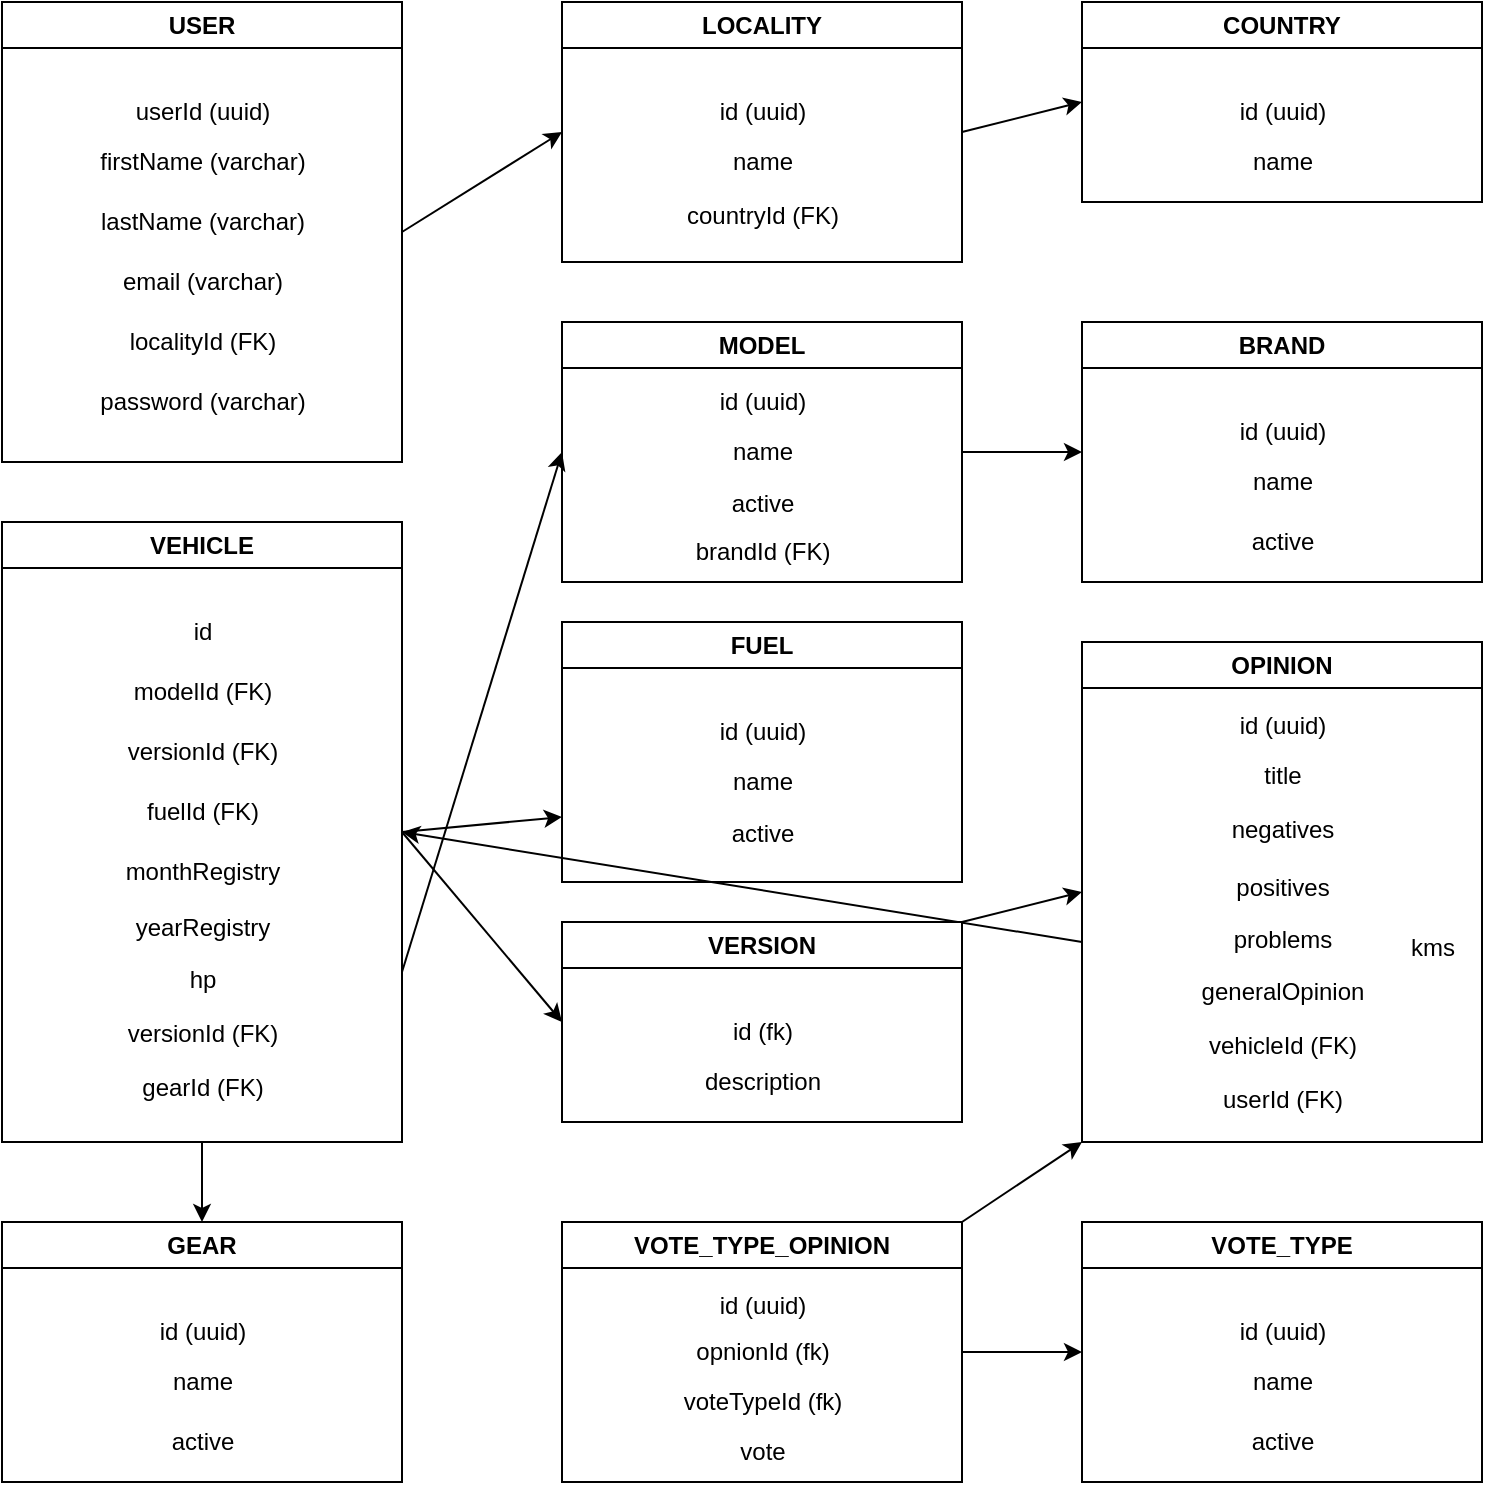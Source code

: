 <mxfile>
    <diagram id="L2iWvlBcFiVjpoBjf2YR" name="Page-1">
        <mxGraphModel dx="1334" dy="373" grid="1" gridSize="10" guides="1" tooltips="1" connect="1" arrows="1" fold="1" page="1" pageScale="1" pageWidth="850" pageHeight="1100" math="0" shadow="0">
            <root>
                <mxCell id="0"/>
                <mxCell id="1" parent="0"/>
                <mxCell id="112" style="edgeStyle=none;html=1;exitX=1;exitY=0.5;exitDx=0;exitDy=0;entryX=0;entryY=0.5;entryDx=0;entryDy=0;" edge="1" parent="1" source="12" target="81">
                    <mxGeometry relative="1" as="geometry"/>
                </mxCell>
                <mxCell id="113" style="edgeStyle=none;html=1;exitX=0.5;exitY=1;exitDx=0;exitDy=0;" edge="1" parent="1" source="12" target="104">
                    <mxGeometry relative="1" as="geometry"/>
                </mxCell>
                <mxCell id="12" value="VEHICLE" style="swimlane;whiteSpace=wrap;html=1;" parent="1" vertex="1">
                    <mxGeometry x="10" y="290" width="200" height="310" as="geometry"/>
                </mxCell>
                <mxCell id="14" value="id" style="text;html=1;align=center;verticalAlign=middle;resizable=0;points=[];autosize=1;strokeColor=none;fillColor=none;" parent="12" vertex="1">
                    <mxGeometry x="85" y="40" width="30" height="30" as="geometry"/>
                </mxCell>
                <mxCell id="20" value="monthRegistry" style="text;html=1;align=center;verticalAlign=middle;resizable=0;points=[];autosize=1;strokeColor=none;fillColor=none;" parent="12" vertex="1">
                    <mxGeometry x="50" y="160" width="100" height="30" as="geometry"/>
                </mxCell>
                <mxCell id="21" value="modelId (FK)" style="text;html=1;align=center;verticalAlign=middle;resizable=0;points=[];autosize=1;strokeColor=none;fillColor=none;" parent="12" vertex="1">
                    <mxGeometry x="55" y="70" width="90" height="30" as="geometry"/>
                </mxCell>
                <mxCell id="18" value="versionId (FK)" style="text;html=1;align=center;verticalAlign=middle;resizable=0;points=[];autosize=1;strokeColor=none;fillColor=none;" parent="12" vertex="1">
                    <mxGeometry x="50" y="100" width="100" height="30" as="geometry"/>
                </mxCell>
                <mxCell id="19" value="fuelId (FK)" style="text;html=1;align=center;verticalAlign=middle;resizable=0;points=[];autosize=1;strokeColor=none;fillColor=none;" parent="12" vertex="1">
                    <mxGeometry x="60" y="130" width="80" height="30" as="geometry"/>
                </mxCell>
                <mxCell id="53" value="yearRegistry" style="text;html=1;align=center;verticalAlign=middle;resizable=0;points=[];autosize=1;strokeColor=none;fillColor=none;" parent="12" vertex="1">
                    <mxGeometry x="55" y="188" width="90" height="30" as="geometry"/>
                </mxCell>
                <mxCell id="72" value="hp" style="text;html=1;align=center;verticalAlign=middle;resizable=0;points=[];autosize=1;strokeColor=none;fillColor=none;" parent="12" vertex="1">
                    <mxGeometry x="80" y="214" width="40" height="30" as="geometry"/>
                </mxCell>
                <mxCell id="108" value="versionId (FK)" style="text;html=1;align=center;verticalAlign=middle;resizable=0;points=[];autosize=1;strokeColor=none;fillColor=none;" parent="12" vertex="1">
                    <mxGeometry x="50" y="241" width="100" height="30" as="geometry"/>
                </mxCell>
                <mxCell id="109" value="gearId (FK)" style="text;html=1;align=center;verticalAlign=middle;resizable=0;points=[];autosize=1;strokeColor=none;fillColor=none;" parent="12" vertex="1">
                    <mxGeometry x="60" y="268" width="80" height="30" as="geometry"/>
                </mxCell>
                <mxCell id="114" style="edgeStyle=none;html=1;exitX=1;exitY=0.5;exitDx=0;exitDy=0;entryX=0;entryY=0.5;entryDx=0;entryDy=0;" edge="1" parent="1" source="22" target="33">
                    <mxGeometry relative="1" as="geometry"/>
                </mxCell>
                <mxCell id="22" value="LOCALITY" style="swimlane;whiteSpace=wrap;html=1;" parent="1" vertex="1">
                    <mxGeometry x="290" y="30" width="200" height="130" as="geometry"/>
                </mxCell>
                <mxCell id="23" value="id (uuid)" style="text;html=1;align=center;verticalAlign=middle;resizable=0;points=[];autosize=1;strokeColor=none;fillColor=none;" parent="22" vertex="1">
                    <mxGeometry x="65" y="40" width="70" height="30" as="geometry"/>
                </mxCell>
                <mxCell id="25" value="name" style="text;html=1;align=center;verticalAlign=middle;resizable=0;points=[];autosize=1;strokeColor=none;fillColor=none;" parent="22" vertex="1">
                    <mxGeometry x="75" y="65" width="50" height="30" as="geometry"/>
                </mxCell>
                <mxCell id="26" value="countryId (FK)" style="text;html=1;align=center;verticalAlign=middle;resizable=0;points=[];autosize=1;strokeColor=none;fillColor=none;" parent="22" vertex="1">
                    <mxGeometry x="50" y="92" width="100" height="30" as="geometry"/>
                </mxCell>
                <mxCell id="32" style="edgeStyle=none;html=1;exitX=1;exitY=0.5;exitDx=0;exitDy=0;entryX=0;entryY=0.5;entryDx=0;entryDy=0;" parent="1" source="46" target="22" edge="1">
                    <mxGeometry relative="1" as="geometry">
                        <mxPoint x="290" y="200" as="targetPoint"/>
                    </mxGeometry>
                </mxCell>
                <mxCell id="33" value="COUNTRY" style="swimlane;whiteSpace=wrap;html=1;" parent="1" vertex="1">
                    <mxGeometry x="550" y="30" width="200" height="100" as="geometry"/>
                </mxCell>
                <mxCell id="34" value="id (uuid)" style="text;html=1;align=center;verticalAlign=middle;resizable=0;points=[];autosize=1;strokeColor=none;fillColor=none;" parent="33" vertex="1">
                    <mxGeometry x="65" y="40" width="70" height="30" as="geometry"/>
                </mxCell>
                <mxCell id="35" value="name" style="text;html=1;align=center;verticalAlign=middle;resizable=0;points=[];autosize=1;strokeColor=none;fillColor=none;" parent="33" vertex="1">
                    <mxGeometry x="75" y="65" width="50" height="30" as="geometry"/>
                </mxCell>
                <mxCell id="46" value="USER" style="swimlane;whiteSpace=wrap;html=1;" parent="1" vertex="1">
                    <mxGeometry x="10" y="30" width="200" height="230" as="geometry"/>
                </mxCell>
                <mxCell id="47" value="userId (uuid)" style="text;html=1;align=center;verticalAlign=middle;resizable=0;points=[];autosize=1;strokeColor=none;fillColor=none;" parent="46" vertex="1">
                    <mxGeometry x="55" y="40" width="90" height="30" as="geometry"/>
                </mxCell>
                <mxCell id="48" value="password (varchar)" style="text;html=1;align=center;verticalAlign=middle;resizable=0;points=[];autosize=1;strokeColor=none;fillColor=none;" parent="46" vertex="1">
                    <mxGeometry x="35" y="185" width="130" height="30" as="geometry"/>
                </mxCell>
                <mxCell id="49" value="firstName (varchar)" style="text;html=1;align=center;verticalAlign=middle;resizable=0;points=[];autosize=1;strokeColor=none;fillColor=none;" parent="46" vertex="1">
                    <mxGeometry x="35" y="65" width="130" height="30" as="geometry"/>
                </mxCell>
                <mxCell id="50" value="lastName (varchar)" style="text;html=1;align=center;verticalAlign=middle;resizable=0;points=[];autosize=1;strokeColor=none;fillColor=none;" parent="46" vertex="1">
                    <mxGeometry x="35" y="95" width="130" height="30" as="geometry"/>
                </mxCell>
                <mxCell id="51" value="email (varchar)" style="text;html=1;align=center;verticalAlign=middle;resizable=0;points=[];autosize=1;strokeColor=none;fillColor=none;" parent="46" vertex="1">
                    <mxGeometry x="50" y="125" width="100" height="30" as="geometry"/>
                </mxCell>
                <mxCell id="52" value="localityId (FK)" style="text;html=1;align=center;verticalAlign=middle;resizable=0;points=[];autosize=1;strokeColor=none;fillColor=none;" parent="46" vertex="1">
                    <mxGeometry x="50" y="155" width="100" height="30" as="geometry"/>
                </mxCell>
                <mxCell id="56" value="BRAND" style="swimlane;whiteSpace=wrap;html=1;" parent="1" vertex="1">
                    <mxGeometry x="550" y="190" width="200" height="130" as="geometry"/>
                </mxCell>
                <mxCell id="57" value="id (uuid)" style="text;html=1;align=center;verticalAlign=middle;resizable=0;points=[];autosize=1;strokeColor=none;fillColor=none;" parent="56" vertex="1">
                    <mxGeometry x="65" y="40" width="70" height="30" as="geometry"/>
                </mxCell>
                <mxCell id="58" value="name" style="text;html=1;align=center;verticalAlign=middle;resizable=0;points=[];autosize=1;strokeColor=none;fillColor=none;" parent="56" vertex="1">
                    <mxGeometry x="75" y="65" width="50" height="30" as="geometry"/>
                </mxCell>
                <mxCell id="59" value="active" style="text;html=1;align=center;verticalAlign=middle;resizable=0;points=[];autosize=1;strokeColor=none;fillColor=none;" parent="56" vertex="1">
                    <mxGeometry x="75" y="95" width="50" height="30" as="geometry"/>
                </mxCell>
                <mxCell id="115" style="edgeStyle=none;html=1;exitX=1;exitY=0.5;exitDx=0;exitDy=0;entryX=0;entryY=0.5;entryDx=0;entryDy=0;" edge="1" parent="1" source="61" target="56">
                    <mxGeometry relative="1" as="geometry"/>
                </mxCell>
                <mxCell id="61" value="MODEL" style="swimlane;whiteSpace=wrap;html=1;" parent="1" vertex="1">
                    <mxGeometry x="290" y="190" width="200" height="130" as="geometry"/>
                </mxCell>
                <mxCell id="62" value="id (uuid)" style="text;html=1;align=center;verticalAlign=middle;resizable=0;points=[];autosize=1;strokeColor=none;fillColor=none;" parent="61" vertex="1">
                    <mxGeometry x="65" y="25" width="70" height="30" as="geometry"/>
                </mxCell>
                <mxCell id="63" value="name" style="text;html=1;align=center;verticalAlign=middle;resizable=0;points=[];autosize=1;strokeColor=none;fillColor=none;" parent="61" vertex="1">
                    <mxGeometry x="75" y="50" width="50" height="30" as="geometry"/>
                </mxCell>
                <mxCell id="64" value="active" style="text;html=1;align=center;verticalAlign=middle;resizable=0;points=[];autosize=1;strokeColor=none;fillColor=none;" parent="61" vertex="1">
                    <mxGeometry x="75" y="76" width="50" height="30" as="geometry"/>
                </mxCell>
                <mxCell id="99" value="brandId (FK)" style="text;html=1;align=center;verticalAlign=middle;resizable=0;points=[];autosize=1;strokeColor=none;fillColor=none;" parent="61" vertex="1">
                    <mxGeometry x="55" y="100" width="90" height="30" as="geometry"/>
                </mxCell>
                <mxCell id="65" style="edgeStyle=none;html=1;entryX=0;entryY=0.5;entryDx=0;entryDy=0;" parent="1" target="61" edge="1">
                    <mxGeometry relative="1" as="geometry">
                        <mxPoint x="210" y="515" as="sourcePoint"/>
                    </mxGeometry>
                </mxCell>
                <mxCell id="66" value="FUEL" style="swimlane;whiteSpace=wrap;html=1;" parent="1" vertex="1">
                    <mxGeometry x="290" y="340" width="200" height="130" as="geometry"/>
                </mxCell>
                <mxCell id="67" value="id (uuid)" style="text;html=1;align=center;verticalAlign=middle;resizable=0;points=[];autosize=1;strokeColor=none;fillColor=none;" parent="66" vertex="1">
                    <mxGeometry x="65" y="40" width="70" height="30" as="geometry"/>
                </mxCell>
                <mxCell id="68" value="name" style="text;html=1;align=center;verticalAlign=middle;resizable=0;points=[];autosize=1;strokeColor=none;fillColor=none;" parent="66" vertex="1">
                    <mxGeometry x="75" y="65" width="50" height="30" as="geometry"/>
                </mxCell>
                <mxCell id="69" value="active" style="text;html=1;align=center;verticalAlign=middle;resizable=0;points=[];autosize=1;strokeColor=none;fillColor=none;" parent="66" vertex="1">
                    <mxGeometry x="75" y="91" width="50" height="30" as="geometry"/>
                </mxCell>
                <mxCell id="70" style="edgeStyle=none;html=1;entryX=0;entryY=0.75;entryDx=0;entryDy=0;exitX=1;exitY=0.5;exitDx=0;exitDy=0;" parent="1" source="12" target="66" edge="1">
                    <mxGeometry relative="1" as="geometry"/>
                </mxCell>
                <mxCell id="102" style="edgeStyle=none;html=1;entryX=1;entryY=0.5;entryDx=0;entryDy=0;" parent="1" target="12" edge="1">
                    <mxGeometry relative="1" as="geometry">
                        <mxPoint x="550" y="500" as="sourcePoint"/>
                    </mxGeometry>
                </mxCell>
                <mxCell id="73" value="OPINION" style="swimlane;whiteSpace=wrap;html=1;" parent="1" vertex="1">
                    <mxGeometry x="550" y="350" width="200" height="250" as="geometry"/>
                </mxCell>
                <mxCell id="74" value="id (uuid)" style="text;html=1;align=center;verticalAlign=middle;resizable=0;points=[];autosize=1;strokeColor=none;fillColor=none;" parent="73" vertex="1">
                    <mxGeometry x="65" y="27" width="70" height="30" as="geometry"/>
                </mxCell>
                <mxCell id="75" value="title" style="text;html=1;align=center;verticalAlign=middle;resizable=0;points=[];autosize=1;strokeColor=none;fillColor=none;" parent="73" vertex="1">
                    <mxGeometry x="80" y="52" width="40" height="30" as="geometry"/>
                </mxCell>
                <mxCell id="76" value="negatives" style="text;html=1;align=center;verticalAlign=middle;resizable=0;points=[];autosize=1;strokeColor=none;fillColor=none;" parent="73" vertex="1">
                    <mxGeometry x="65" y="79" width="70" height="30" as="geometry"/>
                </mxCell>
                <mxCell id="78" value="positives" style="text;html=1;align=center;verticalAlign=middle;resizable=0;points=[];autosize=1;strokeColor=none;fillColor=none;" parent="73" vertex="1">
                    <mxGeometry x="65" y="108" width="70" height="30" as="geometry"/>
                </mxCell>
                <mxCell id="79" value="problems" style="text;html=1;align=center;verticalAlign=middle;resizable=0;points=[];autosize=1;strokeColor=none;fillColor=none;" parent="73" vertex="1">
                    <mxGeometry x="65" y="134" width="70" height="30" as="geometry"/>
                </mxCell>
                <mxCell id="80" value="generalOpinion" style="text;html=1;align=center;verticalAlign=middle;resizable=0;points=[];autosize=1;strokeColor=none;fillColor=none;" parent="73" vertex="1">
                    <mxGeometry x="50" y="160" width="100" height="30" as="geometry"/>
                </mxCell>
                <mxCell id="101" value="vehicleId (FK)" style="text;html=1;align=center;verticalAlign=middle;resizable=0;points=[];autosize=1;strokeColor=none;fillColor=none;" parent="73" vertex="1">
                    <mxGeometry x="50" y="187" width="100" height="30" as="geometry"/>
                </mxCell>
                <mxCell id="103" value="userId (FK)" style="text;html=1;align=center;verticalAlign=middle;resizable=0;points=[];autosize=1;strokeColor=none;fillColor=none;" parent="73" vertex="1">
                    <mxGeometry x="60" y="214" width="80" height="30" as="geometry"/>
                </mxCell>
                <mxCell id="71" value="kms" style="text;html=1;align=center;verticalAlign=middle;resizable=0;points=[];autosize=1;strokeColor=none;fillColor=none;" parent="73" vertex="1">
                    <mxGeometry x="150" y="138" width="50" height="30" as="geometry"/>
                </mxCell>
                <mxCell id="85" style="edgeStyle=none;html=1;exitX=1;exitY=0;exitDx=0;exitDy=0;entryX=0;entryY=0.5;entryDx=0;entryDy=0;" parent="1" source="81" target="73" edge="1">
                    <mxGeometry relative="1" as="geometry"/>
                </mxCell>
                <mxCell id="81" value="VERSION" style="swimlane;whiteSpace=wrap;html=1;" parent="1" vertex="1">
                    <mxGeometry x="290" y="490" width="200" height="100" as="geometry"/>
                </mxCell>
                <mxCell id="82" value="id (fk)" style="text;html=1;align=center;verticalAlign=middle;resizable=0;points=[];autosize=1;strokeColor=none;fillColor=none;" parent="81" vertex="1">
                    <mxGeometry x="75" y="40" width="50" height="30" as="geometry"/>
                </mxCell>
                <mxCell id="83" value="description" style="text;html=1;align=center;verticalAlign=middle;resizable=0;points=[];autosize=1;strokeColor=none;fillColor=none;" parent="81" vertex="1">
                    <mxGeometry x="60" y="65" width="80" height="30" as="geometry"/>
                </mxCell>
                <mxCell id="88" value="VOTE_TYPE" style="swimlane;whiteSpace=wrap;html=1;" parent="1" vertex="1">
                    <mxGeometry x="550" y="640" width="200" height="130" as="geometry"/>
                </mxCell>
                <mxCell id="89" value="id (uuid)" style="text;html=1;align=center;verticalAlign=middle;resizable=0;points=[];autosize=1;strokeColor=none;fillColor=none;" parent="88" vertex="1">
                    <mxGeometry x="65" y="40" width="70" height="30" as="geometry"/>
                </mxCell>
                <mxCell id="90" value="name" style="text;html=1;align=center;verticalAlign=middle;resizable=0;points=[];autosize=1;strokeColor=none;fillColor=none;" parent="88" vertex="1">
                    <mxGeometry x="75" y="65" width="50" height="30" as="geometry"/>
                </mxCell>
                <mxCell id="91" value="active" style="text;html=1;align=center;verticalAlign=middle;resizable=0;points=[];autosize=1;strokeColor=none;fillColor=none;" parent="88" vertex="1">
                    <mxGeometry x="75" y="95" width="50" height="30" as="geometry"/>
                </mxCell>
                <mxCell id="96" style="edgeStyle=none;html=1;exitX=1;exitY=0;exitDx=0;exitDy=0;entryX=0;entryY=1;entryDx=0;entryDy=0;" parent="1" source="92" target="73" edge="1">
                    <mxGeometry relative="1" as="geometry"/>
                </mxCell>
                <mxCell id="97" style="edgeStyle=none;html=1;entryX=0;entryY=0.5;entryDx=0;entryDy=0;" parent="1" source="92" target="88" edge="1">
                    <mxGeometry relative="1" as="geometry"/>
                </mxCell>
                <mxCell id="92" value="VOTE_TYPE_OPINION" style="swimlane;whiteSpace=wrap;html=1;" parent="1" vertex="1">
                    <mxGeometry x="290" y="640" width="200" height="130" as="geometry"/>
                </mxCell>
                <mxCell id="93" value="id (uuid)" style="text;html=1;align=center;verticalAlign=middle;resizable=0;points=[];autosize=1;strokeColor=none;fillColor=none;" parent="92" vertex="1">
                    <mxGeometry x="65" y="27" width="70" height="30" as="geometry"/>
                </mxCell>
                <mxCell id="94" value="opnionId (fk)" style="text;html=1;align=center;verticalAlign=middle;resizable=0;points=[];autosize=1;strokeColor=none;fillColor=none;" parent="92" vertex="1">
                    <mxGeometry x="55" y="50" width="90" height="30" as="geometry"/>
                </mxCell>
                <mxCell id="95" value="voteTypeId (fk)" style="text;html=1;align=center;verticalAlign=middle;resizable=0;points=[];autosize=1;strokeColor=none;fillColor=none;" parent="92" vertex="1">
                    <mxGeometry x="50" y="75" width="100" height="30" as="geometry"/>
                </mxCell>
                <mxCell id="98" value="vote" style="text;html=1;align=center;verticalAlign=middle;resizable=0;points=[];autosize=1;strokeColor=none;fillColor=none;" parent="92" vertex="1">
                    <mxGeometry x="75" y="100" width="50" height="30" as="geometry"/>
                </mxCell>
                <mxCell id="104" value="GEAR" style="swimlane;whiteSpace=wrap;html=1;" parent="1" vertex="1">
                    <mxGeometry x="10" y="640" width="200" height="130" as="geometry"/>
                </mxCell>
                <mxCell id="105" value="id (uuid)" style="text;html=1;align=center;verticalAlign=middle;resizable=0;points=[];autosize=1;strokeColor=none;fillColor=none;" parent="104" vertex="1">
                    <mxGeometry x="65" y="40" width="70" height="30" as="geometry"/>
                </mxCell>
                <mxCell id="106" value="name" style="text;html=1;align=center;verticalAlign=middle;resizable=0;points=[];autosize=1;strokeColor=none;fillColor=none;" parent="104" vertex="1">
                    <mxGeometry x="75" y="65" width="50" height="30" as="geometry"/>
                </mxCell>
                <mxCell id="107" value="active" style="text;html=1;align=center;verticalAlign=middle;resizable=0;points=[];autosize=1;strokeColor=none;fillColor=none;" parent="104" vertex="1">
                    <mxGeometry x="75" y="95" width="50" height="30" as="geometry"/>
                </mxCell>
            </root>
        </mxGraphModel>
    </diagram>
</mxfile>